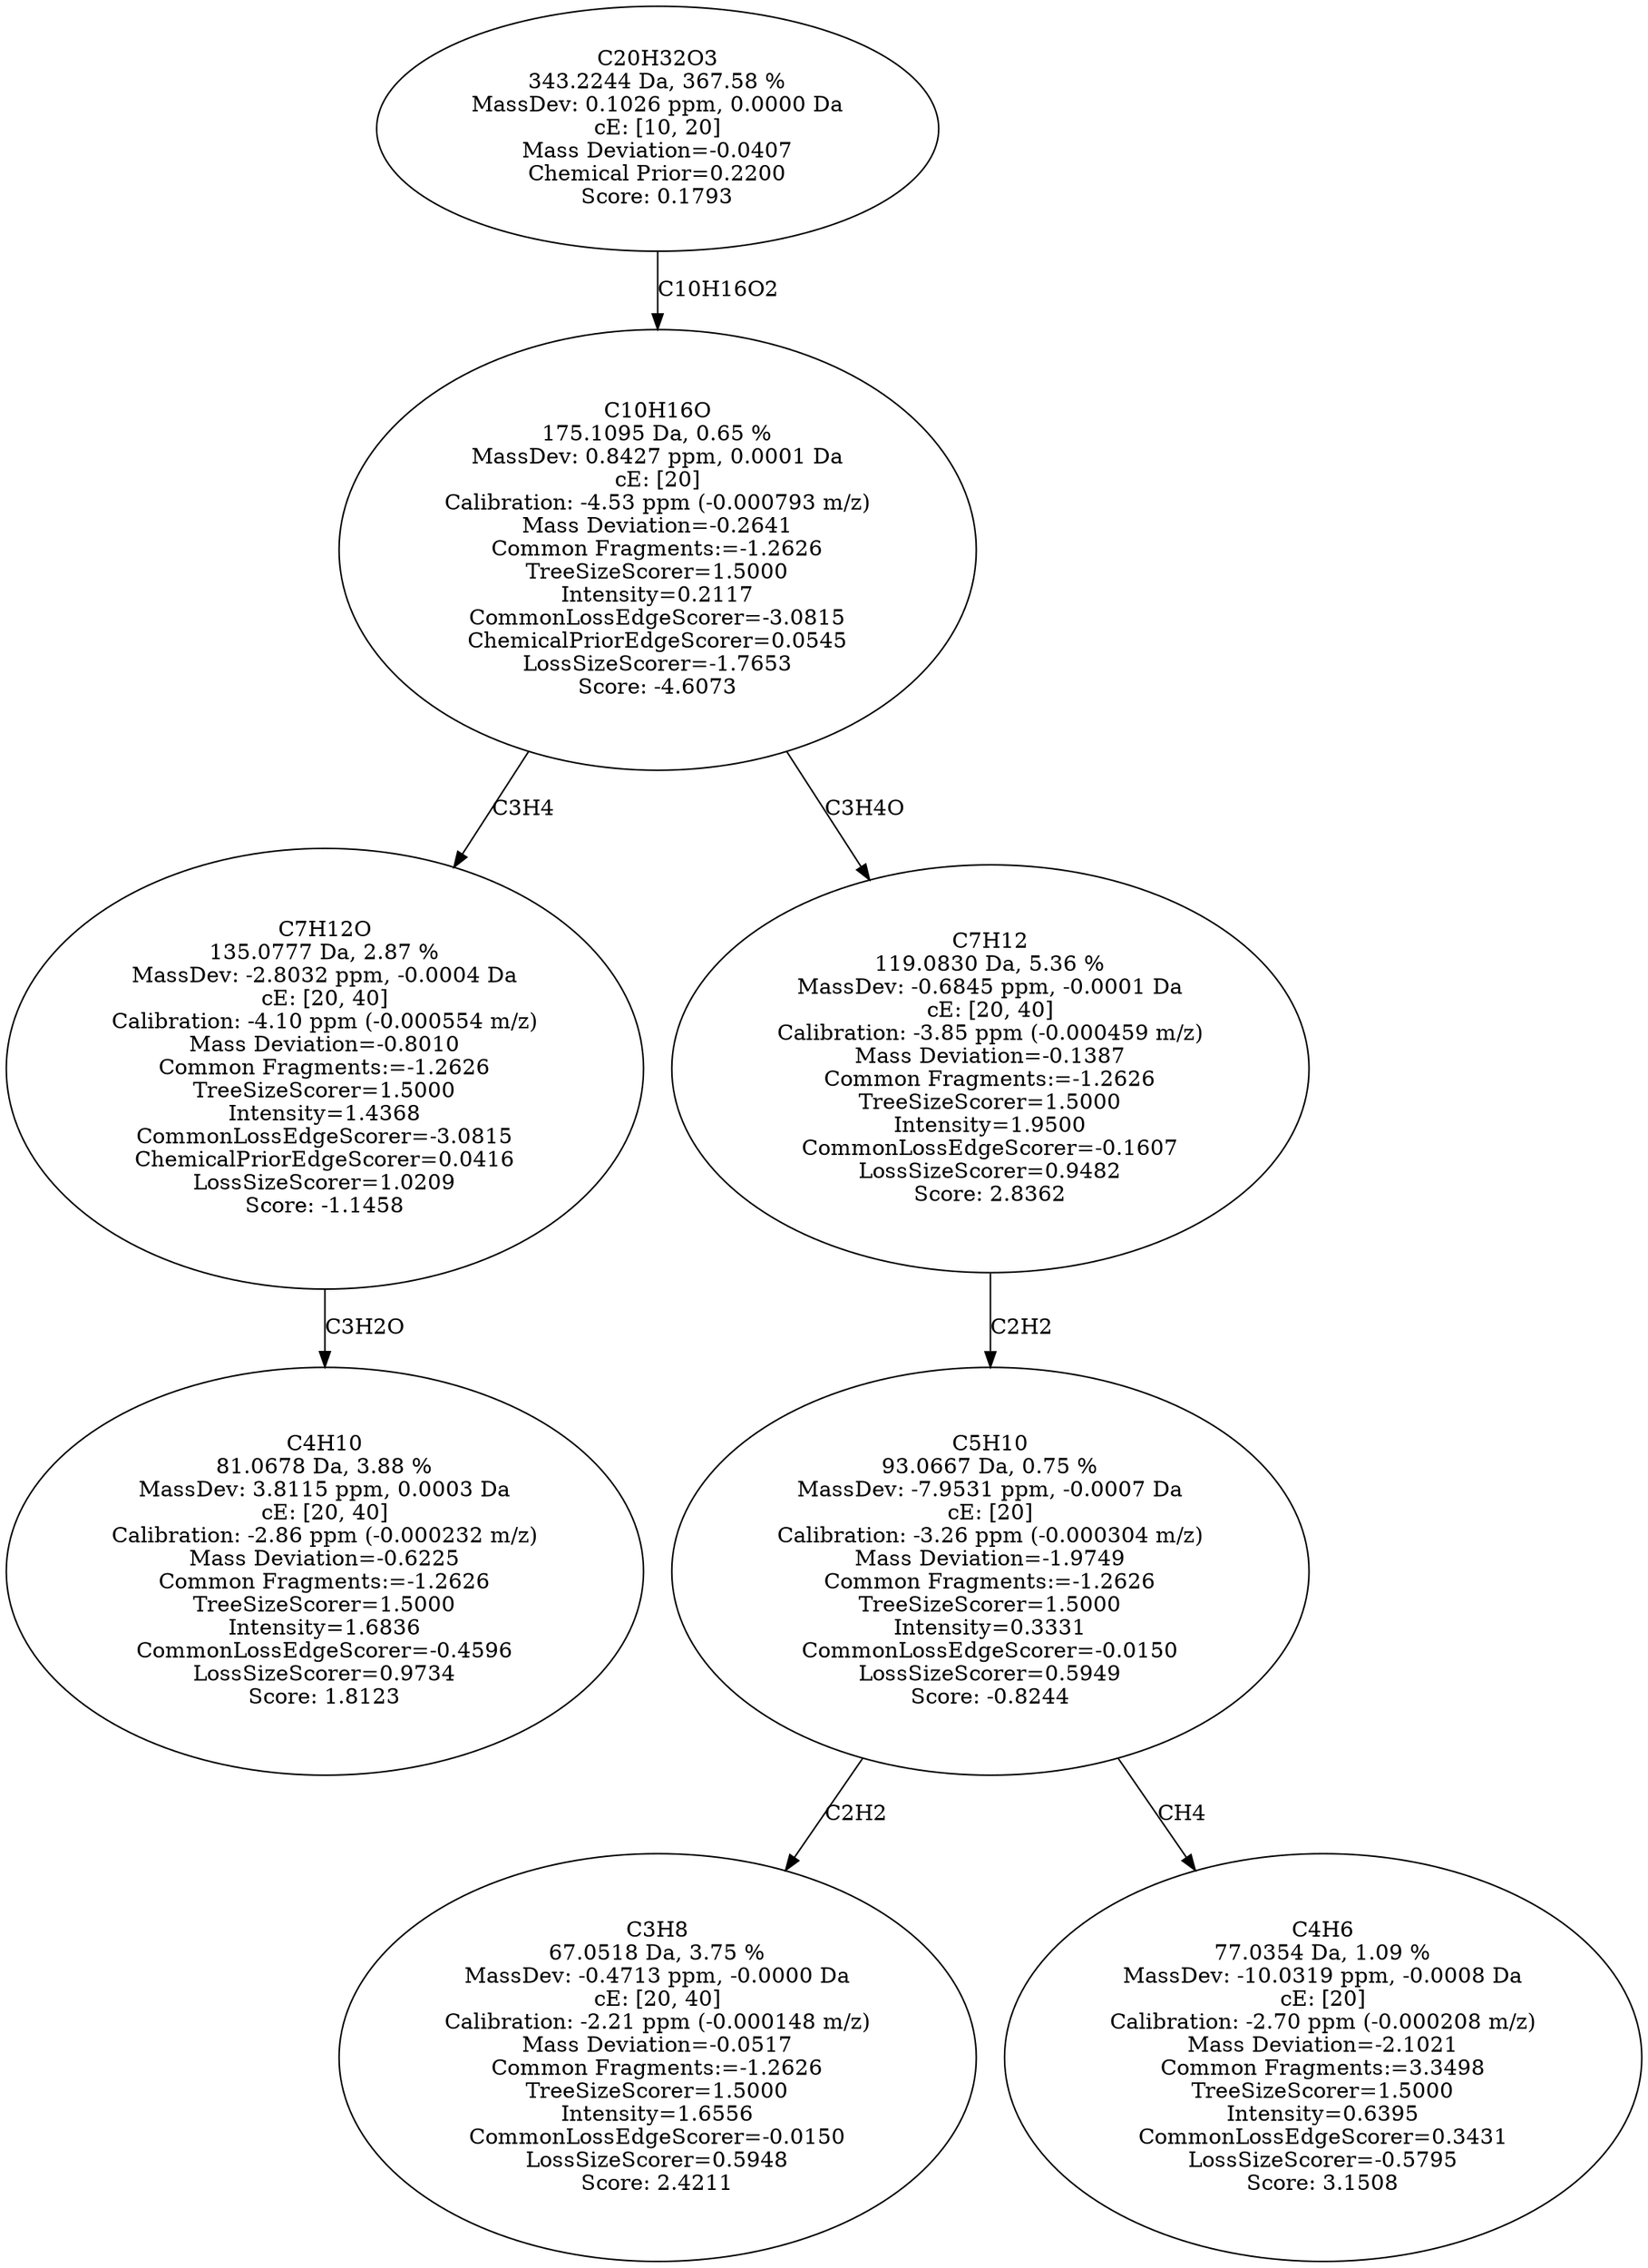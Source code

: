 strict digraph {
v1 [label="C4H10\n81.0678 Da, 3.88 %\nMassDev: 3.8115 ppm, 0.0003 Da\ncE: [20, 40]\nCalibration: -2.86 ppm (-0.000232 m/z)\nMass Deviation=-0.6225\nCommon Fragments:=-1.2626\nTreeSizeScorer=1.5000\nIntensity=1.6836\nCommonLossEdgeScorer=-0.4596\nLossSizeScorer=0.9734\nScore: 1.8123"];
v2 [label="C7H12O\n135.0777 Da, 2.87 %\nMassDev: -2.8032 ppm, -0.0004 Da\ncE: [20, 40]\nCalibration: -4.10 ppm (-0.000554 m/z)\nMass Deviation=-0.8010\nCommon Fragments:=-1.2626\nTreeSizeScorer=1.5000\nIntensity=1.4368\nCommonLossEdgeScorer=-3.0815\nChemicalPriorEdgeScorer=0.0416\nLossSizeScorer=1.0209\nScore: -1.1458"];
v3 [label="C3H8\n67.0518 Da, 3.75 %\nMassDev: -0.4713 ppm, -0.0000 Da\ncE: [20, 40]\nCalibration: -2.21 ppm (-0.000148 m/z)\nMass Deviation=-0.0517\nCommon Fragments:=-1.2626\nTreeSizeScorer=1.5000\nIntensity=1.6556\nCommonLossEdgeScorer=-0.0150\nLossSizeScorer=0.5948\nScore: 2.4211"];
v4 [label="C4H6\n77.0354 Da, 1.09 %\nMassDev: -10.0319 ppm, -0.0008 Da\ncE: [20]\nCalibration: -2.70 ppm (-0.000208 m/z)\nMass Deviation=-2.1021\nCommon Fragments:=3.3498\nTreeSizeScorer=1.5000\nIntensity=0.6395\nCommonLossEdgeScorer=0.3431\nLossSizeScorer=-0.5795\nScore: 3.1508"];
v5 [label="C5H10\n93.0667 Da, 0.75 %\nMassDev: -7.9531 ppm, -0.0007 Da\ncE: [20]\nCalibration: -3.26 ppm (-0.000304 m/z)\nMass Deviation=-1.9749\nCommon Fragments:=-1.2626\nTreeSizeScorer=1.5000\nIntensity=0.3331\nCommonLossEdgeScorer=-0.0150\nLossSizeScorer=0.5949\nScore: -0.8244"];
v6 [label="C7H12\n119.0830 Da, 5.36 %\nMassDev: -0.6845 ppm, -0.0001 Da\ncE: [20, 40]\nCalibration: -3.85 ppm (-0.000459 m/z)\nMass Deviation=-0.1387\nCommon Fragments:=-1.2626\nTreeSizeScorer=1.5000\nIntensity=1.9500\nCommonLossEdgeScorer=-0.1607\nLossSizeScorer=0.9482\nScore: 2.8362"];
v7 [label="C10H16O\n175.1095 Da, 0.65 %\nMassDev: 0.8427 ppm, 0.0001 Da\ncE: [20]\nCalibration: -4.53 ppm (-0.000793 m/z)\nMass Deviation=-0.2641\nCommon Fragments:=-1.2626\nTreeSizeScorer=1.5000\nIntensity=0.2117\nCommonLossEdgeScorer=-3.0815\nChemicalPriorEdgeScorer=0.0545\nLossSizeScorer=-1.7653\nScore: -4.6073"];
v8 [label="C20H32O3\n343.2244 Da, 367.58 %\nMassDev: 0.1026 ppm, 0.0000 Da\ncE: [10, 20]\nMass Deviation=-0.0407\nChemical Prior=0.2200\nScore: 0.1793"];
v2 -> v1 [label="C3H2O"];
v7 -> v2 [label="C3H4"];
v5 -> v3 [label="C2H2"];
v5 -> v4 [label="CH4"];
v6 -> v5 [label="C2H2"];
v7 -> v6 [label="C3H4O"];
v8 -> v7 [label="C10H16O2"];
}